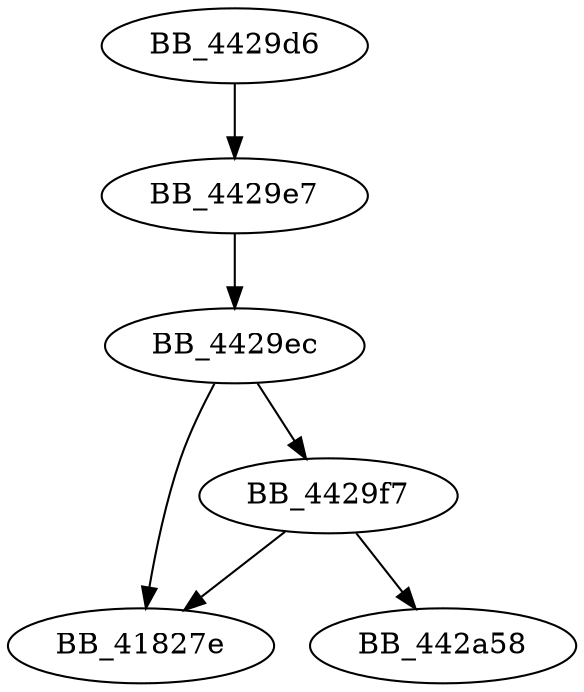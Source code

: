 DiGraph SEH_402810{
BB_4429d6->BB_4429e7
BB_4429e7->BB_4429ec
BB_4429ec->BB_41827e
BB_4429ec->BB_4429f7
BB_4429f7->BB_41827e
BB_4429f7->BB_442a58
}
